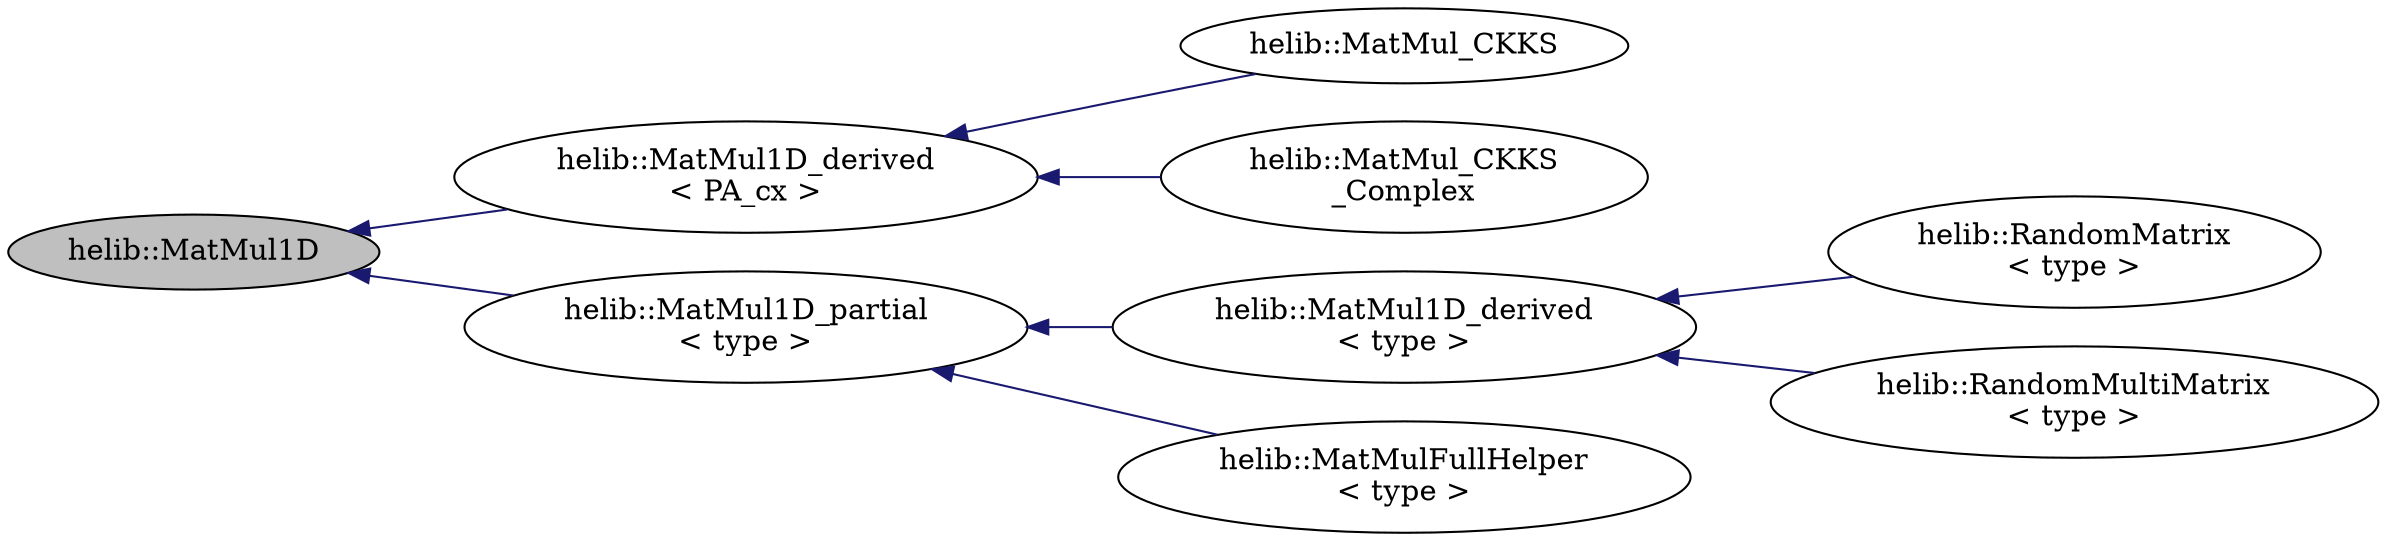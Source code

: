 digraph "helib::MatMul1D"
{
  rankdir="LR";
  N0 [label="helib::MatMul1D",color="black", fillcolor="grey75", style="filled", fontcolor="black"];
  N0 -> N1 [dir="back",color="midnightblue",style="solid"];
  N1 [label="helib::MatMul1D_derived\l\< PA_cx \>",color="black", fillcolor="white", style="filled"];
  N1 -> N2 [dir="back",color="midnightblue",style="solid"];
  N2 [label="helib::MatMul_CKKS",color="black", fillcolor="white", style="filled"];
  N1 -> N3 [dir="back",color="midnightblue",style="solid"];
  N3 [label="helib::MatMul_CKKS\l_Complex",color="black", fillcolor="white", style="filled"];
  N0 -> N4 [dir="back",color="midnightblue",style="solid"];
  N4 [label="helib::MatMul1D_partial\l\< type \>",color="black", fillcolor="white", style="filled"];
  N4 -> N5 [dir="back",color="midnightblue",style="solid"];
  N5 [label="helib::MatMul1D_derived\l\< type \>",color="black", fillcolor="white", style="filled"];
  N5 -> N6 [dir="back",color="midnightblue",style="solid"];
  N6 [label="helib::RandomMatrix\l\< type \>",color="black", fillcolor="white", style="filled"];
  N5 -> N7 [dir="back",color="midnightblue",style="solid"];
  N7 [label="helib::RandomMultiMatrix\l\< type \>",color="black", fillcolor="white", style="filled"];
  N4 -> N8 [dir="back",color="midnightblue",style="solid"];
  N8 [label="helib::MatMulFullHelper\l\< type \>",color="black", fillcolor="white", style="filled"];
}
